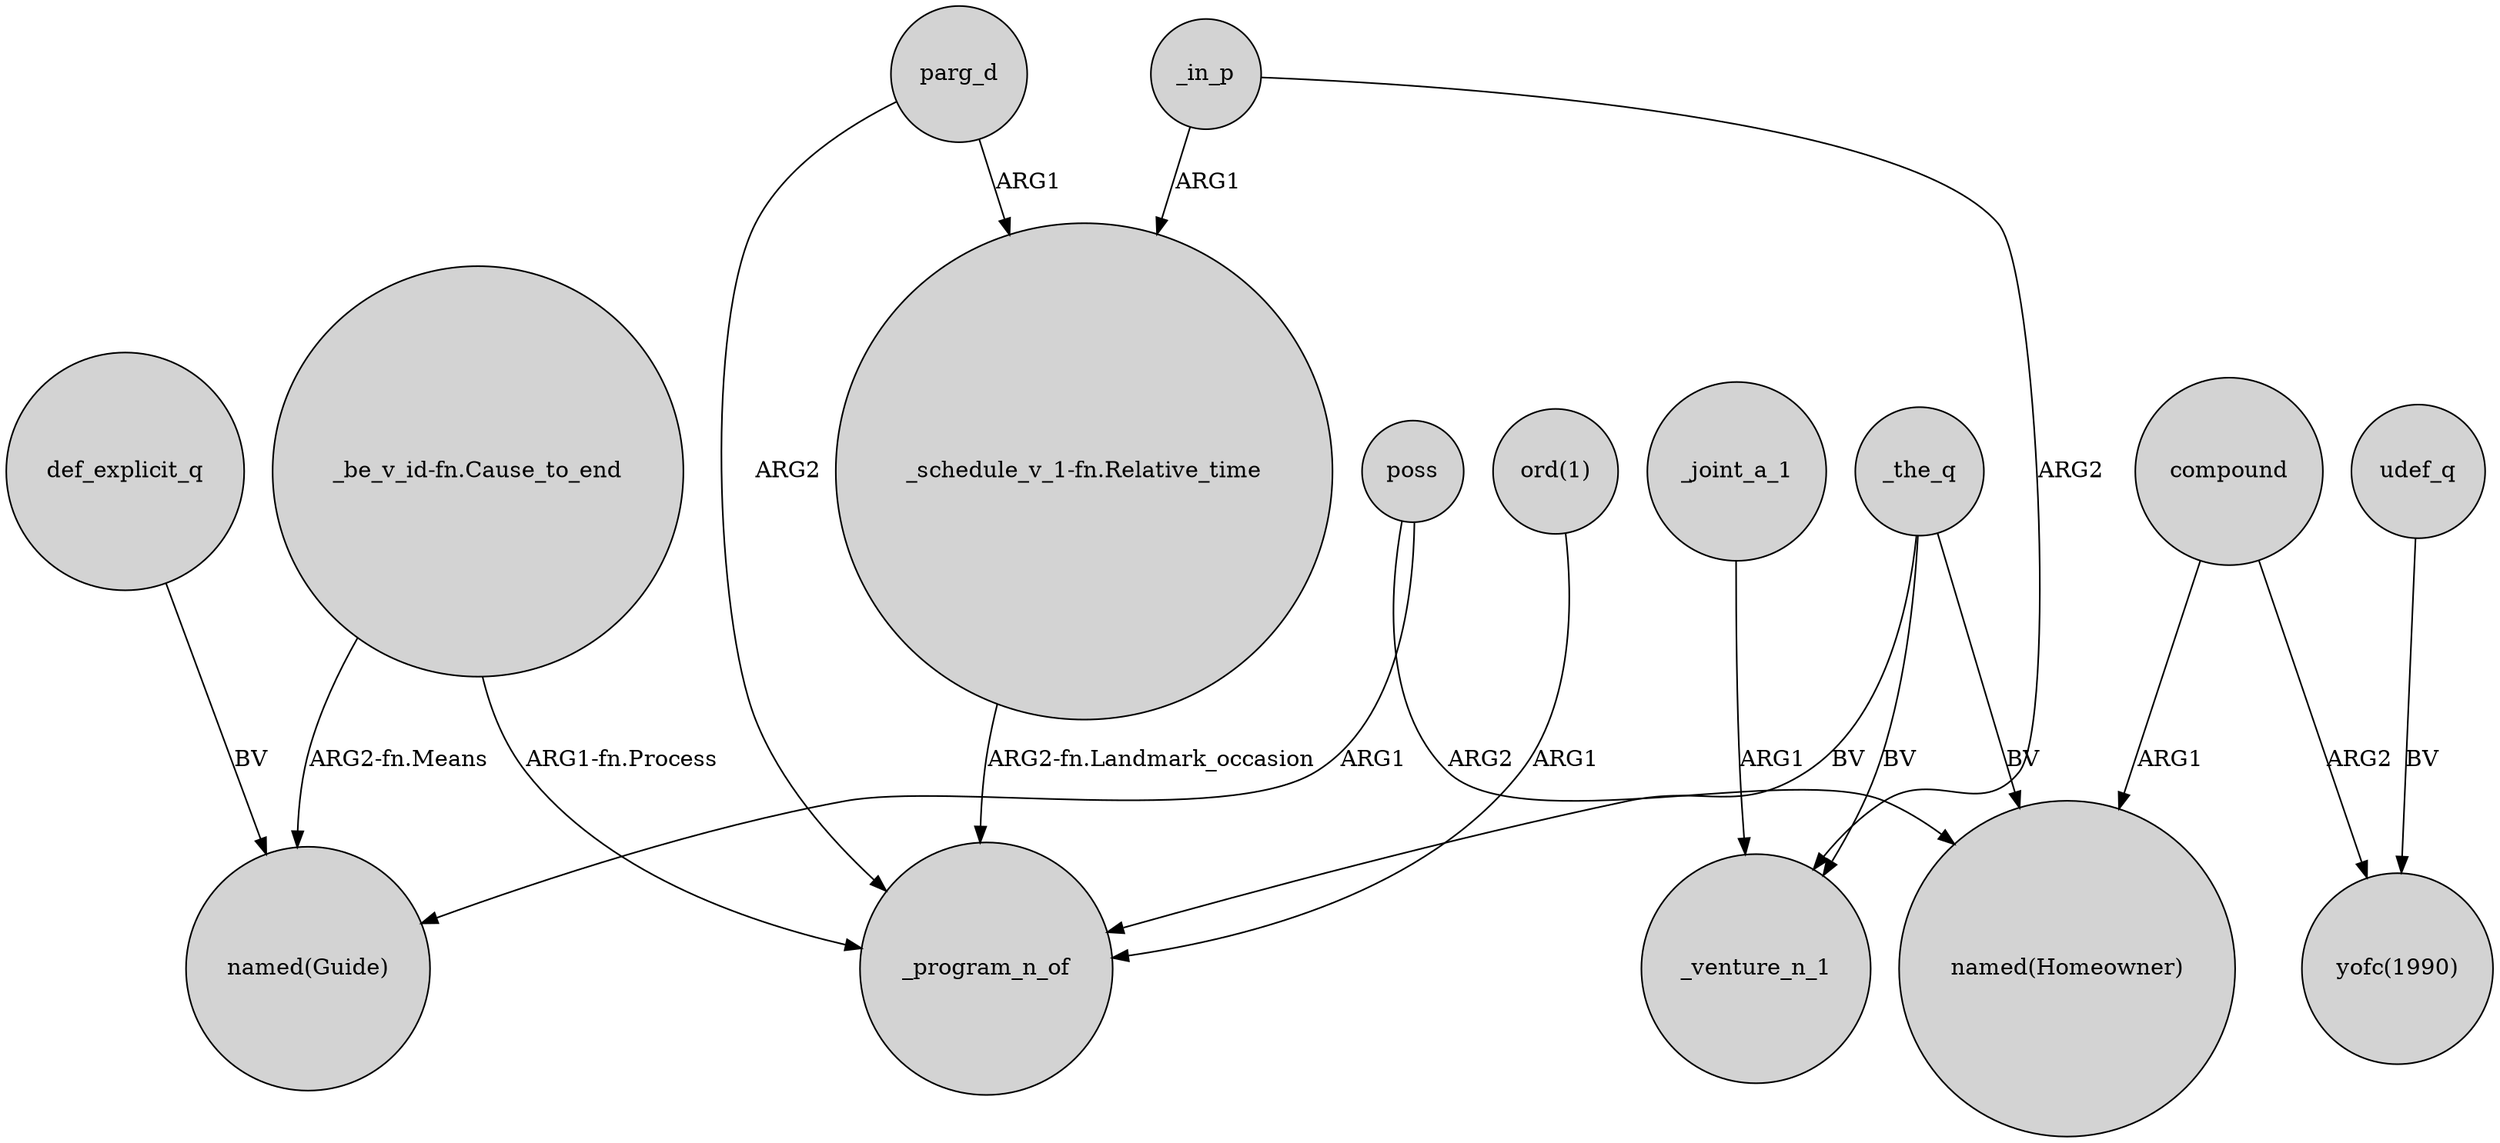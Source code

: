 digraph {
	node [shape=circle style=filled]
	def_explicit_q -> "named(Guide)" [label=BV]
	compound -> "yofc(1990)" [label=ARG2]
	"_be_v_id-fn.Cause_to_end" -> "named(Guide)" [label="ARG2-fn.Means"]
	_in_p -> "_schedule_v_1-fn.Relative_time" [label=ARG1]
	_the_q -> "named(Homeowner)" [label=BV]
	"_schedule_v_1-fn.Relative_time" -> _program_n_of [label="ARG2-fn.Landmark_occasion"]
	"_be_v_id-fn.Cause_to_end" -> _program_n_of [label="ARG1-fn.Process"]
	parg_d -> "_schedule_v_1-fn.Relative_time" [label=ARG1]
	_the_q -> _program_n_of [label=BV]
	_the_q -> _venture_n_1 [label=BV]
	udef_q -> "yofc(1990)" [label=BV]
	_in_p -> _venture_n_1 [label=ARG2]
	_joint_a_1 -> _venture_n_1 [label=ARG1]
	"ord(1)" -> _program_n_of [label=ARG1]
	poss -> "named(Guide)" [label=ARG1]
	compound -> "named(Homeowner)" [label=ARG1]
	poss -> "named(Homeowner)" [label=ARG2]
	parg_d -> _program_n_of [label=ARG2]
}
